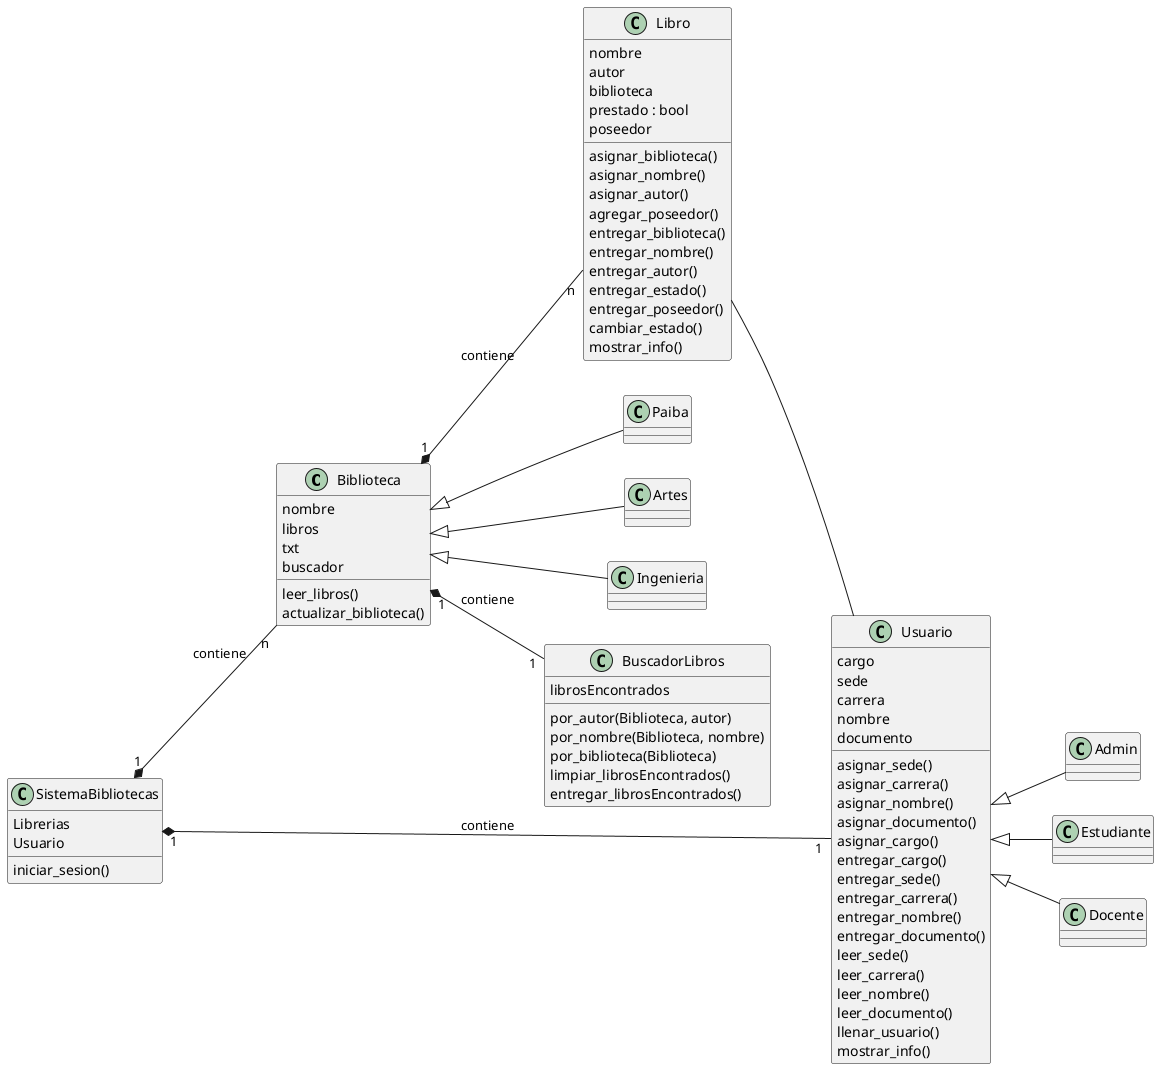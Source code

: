 @startuml
left to right direction
Biblioteca "1" *-- "n" Libro : contiene
Biblioteca <|-- Paiba
Biblioteca <|-- Artes
Biblioteca <|-- Ingenieria
Libro -- Usuario
class Libro{
    nombre
    autor
    biblioteca
    prestado : bool
    poseedor
    asignar_biblioteca()
    asignar_nombre()
    asignar_autor()
    agregar_poseedor()
    entregar_biblioteca()
    entregar_nombre()
    entregar_autor()
    entregar_estado()
    entregar_poseedor()
    cambiar_estado()
    mostrar_info()
}

class Biblioteca{
    nombre
    libros
    txt
    buscador
    leer_libros()
    actualizar_biblioteca()
}

Usuario <|-- Admin
Usuario <|-- Estudiante
Usuario <|-- Docente
class Usuario{
    cargo
    sede
    carrera
    nombre
    documento
    asignar_sede()
    asignar_carrera()
    asignar_nombre()
    asignar_documento()
    asignar_cargo()
    entregar_cargo()
    entregar_sede()
    entregar_carrera()
    entregar_nombre()
    entregar_documento()
    leer_sede()
    leer_carrera()
    leer_nombre()
    leer_documento()
    llenar_usuario()
    mostrar_info()
}

Biblioteca "1" *-- "1" BuscadorLibros:contiene
SistemaBibliotecas "1" *-- "1" Usuario:contiene
SistemaBibliotecas "1" *-- "n" Biblioteca:contiene
class BuscadorLibros{
    librosEncontrados
    por_autor(Biblioteca, autor)
    por_nombre(Biblioteca, nombre)
    por_biblioteca(Biblioteca)
    limpiar_librosEncontrados()
    entregar_librosEncontrados()
}

class SistemaBibliotecas{
    Librerias
    Usuario
    iniciar_sesion()
}
@enduml